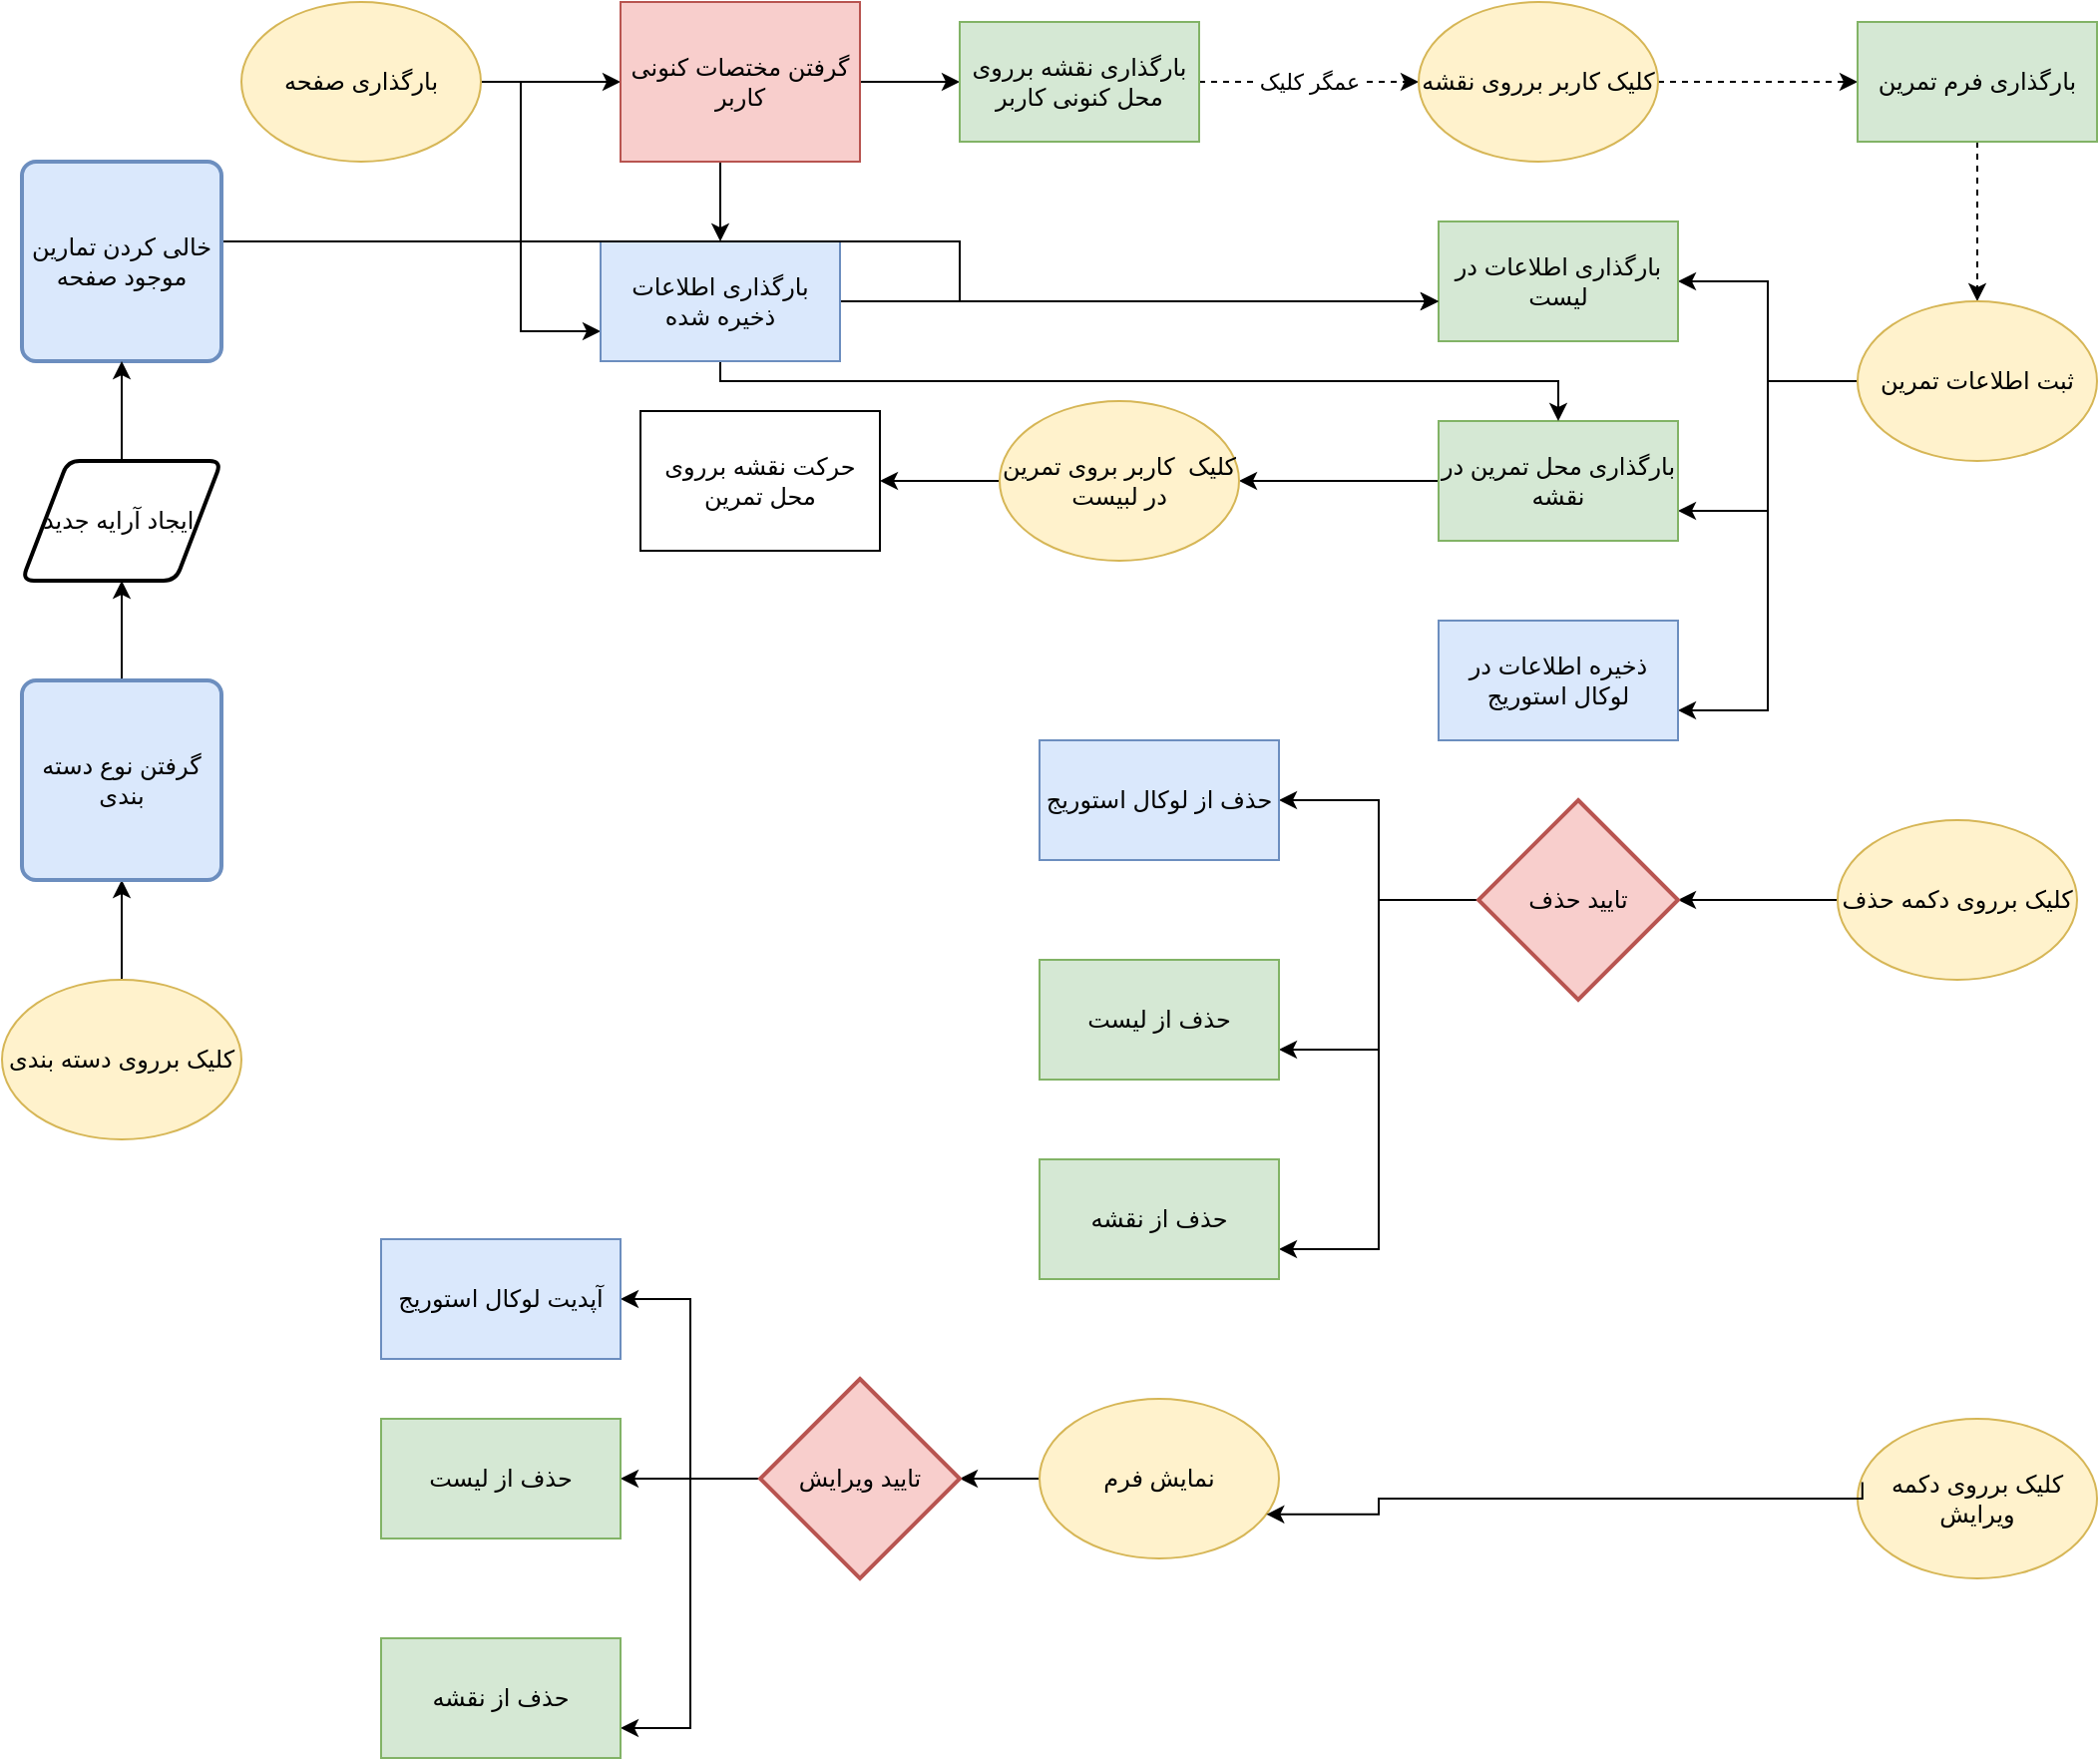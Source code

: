 <mxfile version="14.4.3" type="device"><diagram id="kmA88aOKymLp-5hWI0Im" name="Page-1"><mxGraphModel dx="2055" dy="696" grid="1" gridSize="10" guides="1" tooltips="1" connect="1" arrows="1" fold="1" page="1" pageScale="1" pageWidth="850" pageHeight="1100" math="0" shadow="0"><root><mxCell id="0"/><mxCell id="1" parent="0"/><mxCell id="PQqwstBrlagNr3IVlRmh-4" value="" style="edgeStyle=orthogonalEdgeStyle;rounded=0;orthogonalLoop=1;jettySize=auto;html=1;" parent="1" source="PQqwstBrlagNr3IVlRmh-2" target="PQqwstBrlagNr3IVlRmh-3" edge="1"><mxGeometry relative="1" as="geometry"/></mxCell><mxCell id="PQqwstBrlagNr3IVlRmh-26" style="edgeStyle=orthogonalEdgeStyle;rounded=0;orthogonalLoop=1;jettySize=auto;html=1;entryX=0;entryY=0.75;entryDx=0;entryDy=0;" parent="1" source="PQqwstBrlagNr3IVlRmh-2" target="PQqwstBrlagNr3IVlRmh-25" edge="1"><mxGeometry relative="1" as="geometry"><Array as="points"><mxPoint x="220" y="100"/><mxPoint x="220" y="225"/></Array></mxGeometry></mxCell><mxCell id="PQqwstBrlagNr3IVlRmh-2" value="بارگذاری صفحه" style="ellipse;whiteSpace=wrap;html=1;fillColor=#fff2cc;strokeColor=#d6b656;" parent="1" vertex="1"><mxGeometry x="80" y="60" width="120" height="80" as="geometry"/></mxCell><mxCell id="PQqwstBrlagNr3IVlRmh-6" value="" style="edgeStyle=orthogonalEdgeStyle;rounded=0;orthogonalLoop=1;jettySize=auto;html=1;" parent="1" source="PQqwstBrlagNr3IVlRmh-3" target="PQqwstBrlagNr3IVlRmh-5" edge="1"><mxGeometry relative="1" as="geometry"/></mxCell><mxCell id="PQqwstBrlagNr3IVlRmh-27" style="edgeStyle=orthogonalEdgeStyle;rounded=0;orthogonalLoop=1;jettySize=auto;html=1;" parent="1" source="PQqwstBrlagNr3IVlRmh-3" target="PQqwstBrlagNr3IVlRmh-25" edge="1"><mxGeometry relative="1" as="geometry"><Array as="points"><mxPoint x="320" y="160"/><mxPoint x="320" y="160"/></Array></mxGeometry></mxCell><mxCell id="PQqwstBrlagNr3IVlRmh-3" value="گرفتن مختصات کنونی کاربر" style="rounded=0;whiteSpace=wrap;html=1;fillColor=#f8cecc;strokeColor=#b85450;" parent="1" vertex="1"><mxGeometry x="270" y="60" width="120" height="80" as="geometry"/></mxCell><mxCell id="PQqwstBrlagNr3IVlRmh-8" value="عمگر کلیک" style="edgeStyle=orthogonalEdgeStyle;rounded=0;orthogonalLoop=1;jettySize=auto;html=1;dashed=1;" parent="1" source="PQqwstBrlagNr3IVlRmh-5" target="PQqwstBrlagNr3IVlRmh-7" edge="1"><mxGeometry relative="1" as="geometry"/></mxCell><mxCell id="PQqwstBrlagNr3IVlRmh-5" value="بارگذاری نقشه برروی محل کنونی کاربر" style="rounded=0;whiteSpace=wrap;html=1;fillColor=#d5e8d4;strokeColor=#82b366;" parent="1" vertex="1"><mxGeometry x="440" y="70" width="120" height="60" as="geometry"/></mxCell><mxCell id="PQqwstBrlagNr3IVlRmh-10" value="" style="edgeStyle=orthogonalEdgeStyle;rounded=0;orthogonalLoop=1;jettySize=auto;html=1;dashed=1;" parent="1" source="PQqwstBrlagNr3IVlRmh-7" target="PQqwstBrlagNr3IVlRmh-9" edge="1"><mxGeometry relative="1" as="geometry"/></mxCell><mxCell id="PQqwstBrlagNr3IVlRmh-7" value="کلیک کاربر برروی نقشه" style="ellipse;whiteSpace=wrap;html=1;fillColor=#fff2cc;strokeColor=#d6b656;" parent="1" vertex="1"><mxGeometry x="670" y="60" width="120" height="80" as="geometry"/></mxCell><mxCell id="PQqwstBrlagNr3IVlRmh-12" value="" style="edgeStyle=orthogonalEdgeStyle;rounded=0;orthogonalLoop=1;jettySize=auto;html=1;dashed=1;" parent="1" source="PQqwstBrlagNr3IVlRmh-9" target="PQqwstBrlagNr3IVlRmh-11" edge="1"><mxGeometry relative="1" as="geometry"/></mxCell><mxCell id="PQqwstBrlagNr3IVlRmh-9" value="بارگذاری فرم تمرین" style="rounded=0;whiteSpace=wrap;html=1;fillColor=#d5e8d4;strokeColor=#82b366;" parent="1" vertex="1"><mxGeometry x="890" y="70" width="120" height="60" as="geometry"/></mxCell><mxCell id="PQqwstBrlagNr3IVlRmh-18" style="edgeStyle=orthogonalEdgeStyle;rounded=0;orthogonalLoop=1;jettySize=auto;html=1;entryX=1;entryY=0.75;entryDx=0;entryDy=0;" parent="1" source="PQqwstBrlagNr3IVlRmh-11" target="PQqwstBrlagNr3IVlRmh-13" edge="1"><mxGeometry relative="1" as="geometry"/></mxCell><mxCell id="PQqwstBrlagNr3IVlRmh-19" style="edgeStyle=orthogonalEdgeStyle;rounded=0;orthogonalLoop=1;jettySize=auto;html=1;entryX=1;entryY=0.75;entryDx=0;entryDy=0;" parent="1" source="PQqwstBrlagNr3IVlRmh-11" target="PQqwstBrlagNr3IVlRmh-14" edge="1"><mxGeometry relative="1" as="geometry"/></mxCell><mxCell id="PQqwstBrlagNr3IVlRmh-20" style="edgeStyle=orthogonalEdgeStyle;rounded=0;orthogonalLoop=1;jettySize=auto;html=1;" parent="1" source="PQqwstBrlagNr3IVlRmh-11" target="PQqwstBrlagNr3IVlRmh-15" edge="1"><mxGeometry relative="1" as="geometry"/></mxCell><mxCell id="PQqwstBrlagNr3IVlRmh-11" value="ثبت اطلاعات تمرین" style="ellipse;whiteSpace=wrap;html=1;fillColor=#fff2cc;strokeColor=#d6b656;" parent="1" vertex="1"><mxGeometry x="890" y="210" width="120" height="80" as="geometry"/></mxCell><mxCell id="PQqwstBrlagNr3IVlRmh-13" value="ذخیره اطلاعات در لوکال استوریج" style="rounded=0;whiteSpace=wrap;html=1;fillColor=#dae8fc;strokeColor=#6c8ebf;" parent="1" vertex="1"><mxGeometry x="680" y="370" width="120" height="60" as="geometry"/></mxCell><mxCell id="PQqwstBrlagNr3IVlRmh-22" style="edgeStyle=orthogonalEdgeStyle;rounded=0;orthogonalLoop=1;jettySize=auto;html=1;" parent="1" source="PQqwstBrlagNr3IVlRmh-14" target="PQqwstBrlagNr3IVlRmh-21" edge="1"><mxGeometry relative="1" as="geometry"/></mxCell><mxCell id="PQqwstBrlagNr3IVlRmh-14" value="بارگذاری محل تمرین در نقشه" style="rounded=0;whiteSpace=wrap;html=1;fillColor=#d5e8d4;strokeColor=#82b366;" parent="1" vertex="1"><mxGeometry x="680" y="270" width="120" height="60" as="geometry"/></mxCell><mxCell id="PQqwstBrlagNr3IVlRmh-15" value="بارگذاری اطلاعات در لیست" style="rounded=0;whiteSpace=wrap;html=1;fillColor=#d5e8d4;strokeColor=#82b366;" parent="1" vertex="1"><mxGeometry x="680" y="170" width="120" height="60" as="geometry"/></mxCell><mxCell id="PQqwstBrlagNr3IVlRmh-24" style="edgeStyle=orthogonalEdgeStyle;rounded=0;orthogonalLoop=1;jettySize=auto;html=1;entryX=1;entryY=0.5;entryDx=0;entryDy=0;" parent="1" source="PQqwstBrlagNr3IVlRmh-21" target="PQqwstBrlagNr3IVlRmh-23" edge="1"><mxGeometry relative="1" as="geometry"/></mxCell><mxCell id="PQqwstBrlagNr3IVlRmh-21" value="کلیک&amp;nbsp; کاربر بروی تمرین در لبیست" style="ellipse;whiteSpace=wrap;html=1;fillColor=#fff2cc;strokeColor=#d6b656;" parent="1" vertex="1"><mxGeometry x="460" y="260" width="120" height="80" as="geometry"/></mxCell><mxCell id="PQqwstBrlagNr3IVlRmh-23" value="حرکت نقشه برروی محل تمرین" style="rounded=0;whiteSpace=wrap;html=1;" parent="1" vertex="1"><mxGeometry x="280" y="265" width="120" height="70" as="geometry"/></mxCell><mxCell id="PQqwstBrlagNr3IVlRmh-28" style="edgeStyle=orthogonalEdgeStyle;rounded=0;orthogonalLoop=1;jettySize=auto;html=1;" parent="1" source="PQqwstBrlagNr3IVlRmh-25" target="PQqwstBrlagNr3IVlRmh-15" edge="1"><mxGeometry relative="1" as="geometry"><Array as="points"><mxPoint x="570" y="210"/><mxPoint x="570" y="210"/></Array></mxGeometry></mxCell><mxCell id="PQqwstBrlagNr3IVlRmh-29" style="edgeStyle=orthogonalEdgeStyle;rounded=0;orthogonalLoop=1;jettySize=auto;html=1;" parent="1" source="PQqwstBrlagNr3IVlRmh-25" target="PQqwstBrlagNr3IVlRmh-14" edge="1"><mxGeometry relative="1" as="geometry"><Array as="points"><mxPoint x="320" y="250"/><mxPoint x="740" y="250"/></Array></mxGeometry></mxCell><mxCell id="PQqwstBrlagNr3IVlRmh-25" value="بارگذاری اطلاعات ذخیره شده" style="rounded=0;whiteSpace=wrap;html=1;fillColor=#dae8fc;strokeColor=#6c8ebf;" parent="1" vertex="1"><mxGeometry x="260" y="180" width="120" height="60" as="geometry"/></mxCell><mxCell id="CTnsP1r3f3KNt_22TrNH-3" value="" style="edgeStyle=orthogonalEdgeStyle;rounded=0;orthogonalLoop=1;jettySize=auto;html=1;" parent="1" source="CTnsP1r3f3KNt_22TrNH-1" target="CTnsP1r3f3KNt_22TrNH-2" edge="1"><mxGeometry relative="1" as="geometry"/></mxCell><mxCell id="CTnsP1r3f3KNt_22TrNH-1" value="کلیک برروی دکمه حذف" style="ellipse;whiteSpace=wrap;html=1;fillColor=#fff2cc;strokeColor=#d6b656;" parent="1" vertex="1"><mxGeometry x="880" y="470" width="120" height="80" as="geometry"/></mxCell><mxCell id="CTnsP1r3f3KNt_22TrNH-7" value="" style="edgeStyle=orthogonalEdgeStyle;rounded=0;orthogonalLoop=1;jettySize=auto;html=1;" parent="1" source="CTnsP1r3f3KNt_22TrNH-2" target="CTnsP1r3f3KNt_22TrNH-6" edge="1"><mxGeometry relative="1" as="geometry"/></mxCell><mxCell id="CTnsP1r3f3KNt_22TrNH-12" style="edgeStyle=orthogonalEdgeStyle;rounded=0;orthogonalLoop=1;jettySize=auto;html=1;entryX=1;entryY=0.75;entryDx=0;entryDy=0;" parent="1" source="CTnsP1r3f3KNt_22TrNH-2" target="CTnsP1r3f3KNt_22TrNH-10" edge="1"><mxGeometry relative="1" as="geometry"/></mxCell><mxCell id="CTnsP1r3f3KNt_22TrNH-13" style="edgeStyle=orthogonalEdgeStyle;rounded=0;orthogonalLoop=1;jettySize=auto;html=1;entryX=1;entryY=0.75;entryDx=0;entryDy=0;" parent="1" source="CTnsP1r3f3KNt_22TrNH-2" target="CTnsP1r3f3KNt_22TrNH-11" edge="1"><mxGeometry relative="1" as="geometry"/></mxCell><mxCell id="CTnsP1r3f3KNt_22TrNH-2" value="تایید حذف" style="strokeWidth=2;html=1;shape=mxgraph.flowchart.decision;whiteSpace=wrap;fillColor=#f8cecc;strokeColor=#b85450;" parent="1" vertex="1"><mxGeometry x="700" y="460" width="100" height="100" as="geometry"/></mxCell><mxCell id="CTnsP1r3f3KNt_22TrNH-6" value="حذف از لوکال استوریج" style="rounded=0;whiteSpace=wrap;html=1;fillColor=#dae8fc;strokeColor=#6c8ebf;" parent="1" vertex="1"><mxGeometry x="480" y="430" width="120" height="60" as="geometry"/></mxCell><mxCell id="CTnsP1r3f3KNt_22TrNH-10" value="حذف از لیست" style="rounded=0;whiteSpace=wrap;html=1;fillColor=#d5e8d4;strokeColor=#82b366;" parent="1" vertex="1"><mxGeometry x="480" y="540" width="120" height="60" as="geometry"/></mxCell><mxCell id="CTnsP1r3f3KNt_22TrNH-11" value="حذف از نقشه" style="rounded=0;whiteSpace=wrap;html=1;fillColor=#d5e8d4;strokeColor=#82b366;" parent="1" vertex="1"><mxGeometry x="480" y="640" width="120" height="60" as="geometry"/></mxCell><mxCell id="CTnsP1r3f3KNt_22TrNH-15" value="کلیک برروی دکمه ویرایش" style="ellipse;whiteSpace=wrap;html=1;fillColor=#fff2cc;strokeColor=#d6b656;" parent="1" vertex="1"><mxGeometry x="890" y="770" width="120" height="80" as="geometry"/></mxCell><mxCell id="CTnsP1r3f3KNt_22TrNH-26" style="edgeStyle=orthogonalEdgeStyle;rounded=0;orthogonalLoop=1;jettySize=auto;html=1;" parent="1" source="CTnsP1r3f3KNt_22TrNH-23" target="CTnsP1r3f3KNt_22TrNH-25" edge="1"><mxGeometry relative="1" as="geometry"/></mxCell><mxCell id="CTnsP1r3f3KNt_22TrNH-23" value="نمایش فرم" style="ellipse;whiteSpace=wrap;html=1;fillColor=#fff2cc;strokeColor=#d6b656;" parent="1" vertex="1"><mxGeometry x="480" y="760" width="120" height="80" as="geometry"/></mxCell><mxCell id="CTnsP1r3f3KNt_22TrNH-24" style="edgeStyle=orthogonalEdgeStyle;rounded=0;orthogonalLoop=1;jettySize=auto;html=1;entryX=1;entryY=0.75;entryDx=0;entryDy=0;exitX=0.02;exitY=0.397;exitDx=0;exitDy=0;exitPerimeter=0;" parent="1" source="CTnsP1r3f3KNt_22TrNH-15" target="CTnsP1r3f3KNt_22TrNH-23" edge="1"><mxGeometry relative="1" as="geometry"><mxPoint x="700" y="810" as="sourcePoint"/><mxPoint x="600" y="885" as="targetPoint"/><Array as="points"><mxPoint x="882" y="810"/><mxPoint x="650" y="810"/><mxPoint x="650" y="878"/></Array></mxGeometry></mxCell><mxCell id="CTnsP1r3f3KNt_22TrNH-30" style="edgeStyle=orthogonalEdgeStyle;rounded=0;orthogonalLoop=1;jettySize=auto;html=1;entryX=1;entryY=0.5;entryDx=0;entryDy=0;" parent="1" source="CTnsP1r3f3KNt_22TrNH-25" target="CTnsP1r3f3KNt_22TrNH-29" edge="1"><mxGeometry relative="1" as="geometry"/></mxCell><mxCell id="CTnsP1r3f3KNt_22TrNH-31" style="edgeStyle=orthogonalEdgeStyle;rounded=0;orthogonalLoop=1;jettySize=auto;html=1;entryX=1;entryY=0.5;entryDx=0;entryDy=0;" parent="1" source="CTnsP1r3f3KNt_22TrNH-25" target="CTnsP1r3f3KNt_22TrNH-27" edge="1"><mxGeometry relative="1" as="geometry"/></mxCell><mxCell id="CTnsP1r3f3KNt_22TrNH-32" style="edgeStyle=orthogonalEdgeStyle;rounded=0;orthogonalLoop=1;jettySize=auto;html=1;entryX=1;entryY=0.75;entryDx=0;entryDy=0;" parent="1" source="CTnsP1r3f3KNt_22TrNH-25" target="CTnsP1r3f3KNt_22TrNH-28" edge="1"><mxGeometry relative="1" as="geometry"/></mxCell><mxCell id="CTnsP1r3f3KNt_22TrNH-25" value="تایید ویرایش" style="strokeWidth=2;html=1;shape=mxgraph.flowchart.decision;whiteSpace=wrap;fillColor=#f8cecc;strokeColor=#b85450;" parent="1" vertex="1"><mxGeometry x="340" y="750" width="100" height="100" as="geometry"/></mxCell><mxCell id="CTnsP1r3f3KNt_22TrNH-27" value="آپدیت لوکال استوریج" style="rounded=0;whiteSpace=wrap;html=1;fillColor=#dae8fc;strokeColor=#6c8ebf;" parent="1" vertex="1"><mxGeometry x="150" y="680" width="120" height="60" as="geometry"/></mxCell><mxCell id="CTnsP1r3f3KNt_22TrNH-28" value="حذف از نقشه" style="rounded=0;whiteSpace=wrap;html=1;fillColor=#d5e8d4;strokeColor=#82b366;" parent="1" vertex="1"><mxGeometry x="150" y="880" width="120" height="60" as="geometry"/></mxCell><mxCell id="CTnsP1r3f3KNt_22TrNH-29" value="حذف از لیست" style="rounded=0;whiteSpace=wrap;html=1;fillColor=#d5e8d4;strokeColor=#82b366;" parent="1" vertex="1"><mxGeometry x="150" y="770" width="120" height="60" as="geometry"/></mxCell><mxCell id="TWIum2Yms7-U7smUvIky-3" value="" style="edgeStyle=orthogonalEdgeStyle;rounded=0;orthogonalLoop=1;jettySize=auto;html=1;" edge="1" parent="1" source="TWIum2Yms7-U7smUvIky-1" target="TWIum2Yms7-U7smUvIky-2"><mxGeometry relative="1" as="geometry"/></mxCell><mxCell id="TWIum2Yms7-U7smUvIky-1" value="کلیک برروی دسته بندی" style="ellipse;whiteSpace=wrap;html=1;fillColor=#fff2cc;strokeColor=#d6b656;" vertex="1" parent="1"><mxGeometry x="-40" y="550" width="120" height="80" as="geometry"/></mxCell><mxCell id="TWIum2Yms7-U7smUvIky-5" value="" style="edgeStyle=orthogonalEdgeStyle;rounded=0;orthogonalLoop=1;jettySize=auto;html=1;" edge="1" parent="1" source="TWIum2Yms7-U7smUvIky-2" target="TWIum2Yms7-U7smUvIky-4"><mxGeometry relative="1" as="geometry"><Array as="points"><mxPoint x="20" y="310"/><mxPoint x="20" y="310"/></Array></mxGeometry></mxCell><mxCell id="TWIum2Yms7-U7smUvIky-2" value="گرفتن نوع دسته بندی" style="rounded=1;whiteSpace=wrap;html=1;absoluteArcSize=1;arcSize=14;strokeWidth=2;fillColor=#dae8fc;strokeColor=#6c8ebf;" vertex="1" parent="1"><mxGeometry x="-30" y="400" width="100" height="100" as="geometry"/></mxCell><mxCell id="TWIum2Yms7-U7smUvIky-6" style="edgeStyle=orthogonalEdgeStyle;rounded=0;orthogonalLoop=1;jettySize=auto;html=1;" edge="1" parent="1" source="TWIum2Yms7-U7smUvIky-7" target="PQqwstBrlagNr3IVlRmh-15"><mxGeometry relative="1" as="geometry"><Array as="points"><mxPoint x="30" y="180"/><mxPoint x="440" y="180"/><mxPoint x="440" y="210"/></Array></mxGeometry></mxCell><mxCell id="TWIum2Yms7-U7smUvIky-4" value="ایجاد آرایه جدید&amp;nbsp;" style="shape=parallelogram;html=1;strokeWidth=2;perimeter=parallelogramPerimeter;whiteSpace=wrap;rounded=1;arcSize=12;size=0.23;" vertex="1" parent="1"><mxGeometry x="-30" y="290" width="100" height="60" as="geometry"/></mxCell><mxCell id="TWIum2Yms7-U7smUvIky-7" value="خالی کردن تمارین موجود صفحه" style="rounded=1;whiteSpace=wrap;html=1;absoluteArcSize=1;arcSize=14;strokeWidth=2;fillColor=#dae8fc;strokeColor=#6c8ebf;" vertex="1" parent="1"><mxGeometry x="-30" y="140" width="100" height="100" as="geometry"/></mxCell><mxCell id="TWIum2Yms7-U7smUvIky-8" style="edgeStyle=orthogonalEdgeStyle;rounded=0;orthogonalLoop=1;jettySize=auto;html=1;" edge="1" parent="1" source="TWIum2Yms7-U7smUvIky-4" target="TWIum2Yms7-U7smUvIky-7"><mxGeometry relative="1" as="geometry"><mxPoint x="30.059" y="250" as="sourcePoint"/><mxPoint x="680" y="210" as="targetPoint"/><Array as="points"/></mxGeometry></mxCell></root></mxGraphModel></diagram></mxfile>